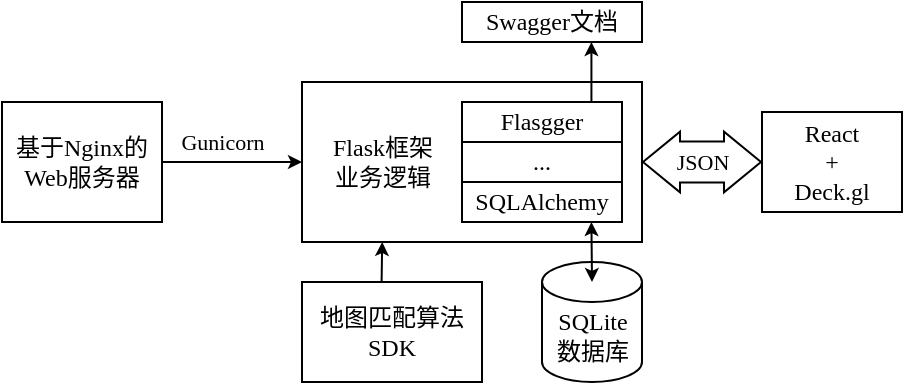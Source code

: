 <mxfile version="16.6.2" type="github">
  <diagram id="lqnxgwc_Y5H9zjoM1tWN" name="Page-1">
    <mxGraphModel dx="573" dy="374" grid="1" gridSize="10" guides="1" tooltips="1" connect="1" arrows="1" fold="1" page="1" pageScale="1" pageWidth="827" pageHeight="1169" math="0" shadow="0">
      <root>
        <mxCell id="0" />
        <mxCell id="1" parent="0" />
        <mxCell id="vnEvSAPnZnUjCNVeLWTq-1" value="&lt;br&gt;&lt;font face=&quot;Times New Roman&quot;&gt;SQLite&lt;/font&gt;&lt;br&gt;数据库" style="strokeWidth=1;shape=mxgraph.flowchart.database;fontFamily=宋体;html=1;" vertex="1" parent="1">
          <mxGeometry x="550" y="300" width="50" height="60" as="geometry" />
        </mxCell>
        <mxCell id="vnEvSAPnZnUjCNVeLWTq-3" value="" style="rounded=0;whiteSpace=wrap;html=1;fontFamily=宋体;align=center;" vertex="1" parent="1">
          <mxGeometry x="430" y="210" width="170" height="80" as="geometry" />
        </mxCell>
        <mxCell id="vnEvSAPnZnUjCNVeLWTq-4" value="..." style="rounded=0;whiteSpace=wrap;html=1;fontFamily=Times New Roman;strokeWidth=1;" vertex="1" parent="1">
          <mxGeometry x="510" y="240" width="80" height="20" as="geometry" />
        </mxCell>
        <mxCell id="vnEvSAPnZnUjCNVeLWTq-6" value="SQLAlchemy" style="rounded=0;whiteSpace=wrap;html=1;fontFamily=Times New Roman;strokeWidth=1;" vertex="1" parent="1">
          <mxGeometry x="510" y="260" width="80" height="20" as="geometry" />
        </mxCell>
        <mxCell id="vnEvSAPnZnUjCNVeLWTq-7" value="" style="endArrow=classic;startArrow=classic;html=1;rounded=0;fontFamily=Times New Roman;startSize=4;endSize=4;" edge="1" parent="1">
          <mxGeometry width="50" height="50" relative="1" as="geometry">
            <mxPoint x="575" y="310" as="sourcePoint" />
            <mxPoint x="574.71" y="280" as="targetPoint" />
          </mxGeometry>
        </mxCell>
        <mxCell id="vnEvSAPnZnUjCNVeLWTq-10" style="edgeStyle=orthogonalEdgeStyle;rounded=0;orthogonalLoop=1;jettySize=auto;html=1;exitX=1;exitY=0.5;exitDx=0;exitDy=0;entryX=0;entryY=0.5;entryDx=0;entryDy=0;fontFamily=Times New Roman;startSize=4;endSize=4;" edge="1" parent="1" source="vnEvSAPnZnUjCNVeLWTq-9" target="vnEvSAPnZnUjCNVeLWTq-3">
          <mxGeometry relative="1" as="geometry" />
        </mxCell>
        <mxCell id="vnEvSAPnZnUjCNVeLWTq-11" value="Gunicorn" style="edgeLabel;html=1;align=center;verticalAlign=middle;resizable=0;points=[];fontFamily=Times New Roman;" vertex="1" connectable="0" parent="vnEvSAPnZnUjCNVeLWTq-10">
          <mxGeometry x="-0.301" relative="1" as="geometry">
            <mxPoint x="5" y="-10" as="offset" />
          </mxGeometry>
        </mxCell>
        <mxCell id="vnEvSAPnZnUjCNVeLWTq-9" value="基于&lt;font face=&quot;Times New Roman&quot;&gt;Nginx&lt;/font&gt;的&lt;br&gt;&lt;font face=&quot;Times New Roman&quot;&gt;Web&lt;/font&gt;服务器" style="rounded=0;whiteSpace=wrap;html=1;fontFamily=宋体;align=center;" vertex="1" parent="1">
          <mxGeometry x="280" y="220" width="80" height="60" as="geometry" />
        </mxCell>
        <mxCell id="vnEvSAPnZnUjCNVeLWTq-12" value="Flasgger" style="rounded=0;whiteSpace=wrap;html=1;fontFamily=Times New Roman;strokeWidth=1;" vertex="1" parent="1">
          <mxGeometry x="510" y="220" width="80" height="20" as="geometry" />
        </mxCell>
        <mxCell id="vnEvSAPnZnUjCNVeLWTq-14" value="Swagger&lt;font face=&quot;宋体&quot;&gt;文档&lt;/font&gt;" style="rounded=0;whiteSpace=wrap;html=1;fontFamily=Times New Roman;strokeWidth=1;" vertex="1" parent="1">
          <mxGeometry x="510" y="170" width="90" height="20" as="geometry" />
        </mxCell>
        <mxCell id="vnEvSAPnZnUjCNVeLWTq-15" value="" style="endArrow=classic;html=1;rounded=0;fontFamily=宋体;startSize=4;endSize=4;" edge="1" parent="1">
          <mxGeometry width="50" height="50" relative="1" as="geometry">
            <mxPoint x="574.71" y="220" as="sourcePoint" />
            <mxPoint x="574.71" y="190" as="targetPoint" />
          </mxGeometry>
        </mxCell>
        <mxCell id="vnEvSAPnZnUjCNVeLWTq-16" value="&lt;font face=&quot;Times New Roman&quot;&gt;Flask&lt;/font&gt;框架&lt;br&gt;业务逻辑" style="text;html=1;align=center;verticalAlign=middle;resizable=0;points=[];autosize=1;strokeColor=none;fillColor=none;fontFamily=宋体;" vertex="1" parent="1">
          <mxGeometry x="435" y="235" width="70" height="30" as="geometry" />
        </mxCell>
        <mxCell id="vnEvSAPnZnUjCNVeLWTq-17" value="地图匹配算法&lt;font face=&quot;Times New Roman&quot;&gt;SDK&lt;/font&gt;" style="rounded=0;whiteSpace=wrap;html=1;fontFamily=宋体;align=center;" vertex="1" parent="1">
          <mxGeometry x="430" y="310" width="90" height="50" as="geometry" />
        </mxCell>
        <mxCell id="vnEvSAPnZnUjCNVeLWTq-21" value="" style="endArrow=classic;html=1;rounded=0;fontFamily=宋体;startSize=4;endSize=4;" edge="1" parent="1">
          <mxGeometry width="50" height="50" relative="1" as="geometry">
            <mxPoint x="469.8" y="310" as="sourcePoint" />
            <mxPoint x="470.09" y="290" as="targetPoint" />
          </mxGeometry>
        </mxCell>
        <mxCell id="vnEvSAPnZnUjCNVeLWTq-22" value="" style="shape=flexArrow;endArrow=classic;startArrow=classic;html=1;rounded=0;fontFamily=宋体;startSize=5.834;endSize=5.834;exitX=1;exitY=0.5;exitDx=0;exitDy=0;width=20.571;endWidth=8.816;startWidth=8.816;" edge="1" parent="1" source="vnEvSAPnZnUjCNVeLWTq-3">
          <mxGeometry width="100" height="100" relative="1" as="geometry">
            <mxPoint x="650" y="370" as="sourcePoint" />
            <mxPoint x="660" y="250" as="targetPoint" />
          </mxGeometry>
        </mxCell>
        <mxCell id="vnEvSAPnZnUjCNVeLWTq-23" value="&lt;font face=&quot;Times New Roman&quot;&gt;JSON&lt;/font&gt;" style="edgeLabel;html=1;align=center;verticalAlign=middle;resizable=0;points=[];fontFamily=宋体;" vertex="1" connectable="0" parent="vnEvSAPnZnUjCNVeLWTq-22">
          <mxGeometry x="-0.208" y="1" relative="1" as="geometry">
            <mxPoint x="6" y="1" as="offset" />
          </mxGeometry>
        </mxCell>
        <mxCell id="vnEvSAPnZnUjCNVeLWTq-24" value="React&lt;br&gt;+&lt;br&gt;Deck.gl" style="rounded=0;whiteSpace=wrap;html=1;fontFamily=Times New Roman;strokeWidth=1;" vertex="1" parent="1">
          <mxGeometry x="660" y="225" width="70" height="50" as="geometry" />
        </mxCell>
      </root>
    </mxGraphModel>
  </diagram>
</mxfile>
